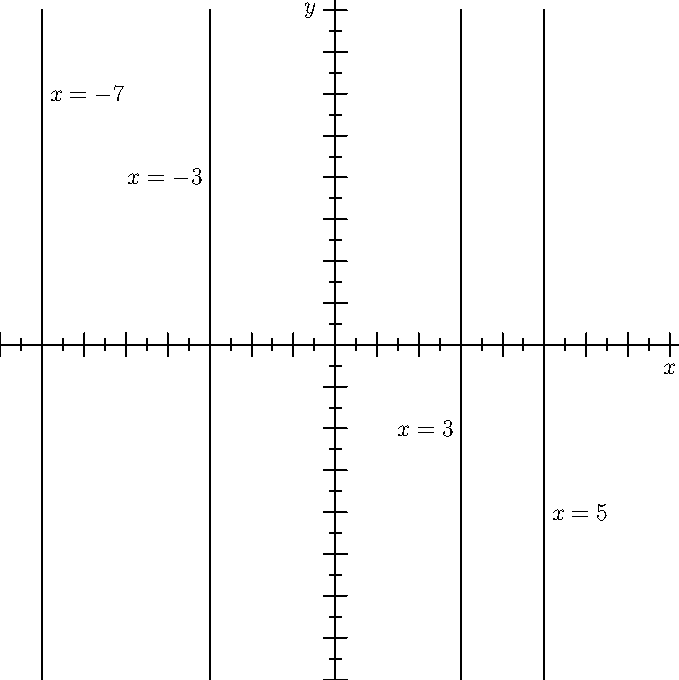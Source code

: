 size(12cm);
import graph;

xlimits(-8,8);
ylimits(-8,8);

xaxis("$x$",Ticks("%"));
yaxis("$y$",Ticks("%"));


draw((-7,-8)--(-7,8));
draw((-3,-8)--(-3,8));
draw((3,-8)--(3,8));
draw((5,-8)--(5,8));

label("$x = -7$",(-7,6),E);
label("$x = -3$",(-3,4),W);
label("$x = 3$",(3,-2),W);
label("$x = 5$",(5,-4),E);
